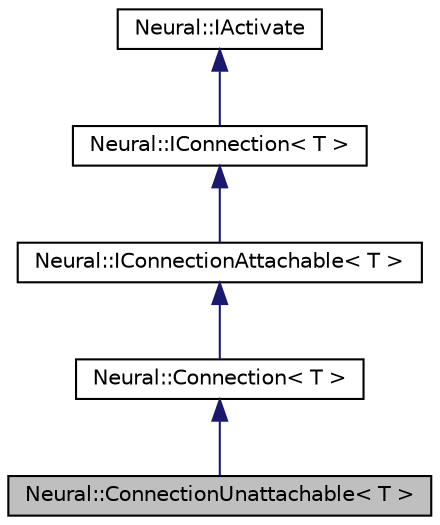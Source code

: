 digraph G
{
  edge [fontname="Helvetica",fontsize="10",labelfontname="Helvetica",labelfontsize="10"];
  node [fontname="Helvetica",fontsize="10",shape=record];
  Node1 [label="Neural::ConnectionUnattachable\< T \>",height=0.2,width=0.4,color="black", fillcolor="grey75", style="filled" fontcolor="black"];
  Node2 -> Node1 [dir=back,color="midnightblue",fontsize="10",style="solid"];
  Node2 [label="Neural::Connection\< T \>",height=0.2,width=0.4,color="black", fillcolor="white", style="filled",URL="$class_neural_1_1_connection.html"];
  Node3 -> Node2 [dir=back,color="midnightblue",fontsize="10",style="solid"];
  Node3 [label="Neural::IConnectionAttachable\< T \>",height=0.2,width=0.4,color="black", fillcolor="white", style="filled",URL="$class_neural_1_1_i_connection_attachable.html"];
  Node4 -> Node3 [dir=back,color="midnightblue",fontsize="10",style="solid"];
  Node4 [label="Neural::IConnection\< T \>",height=0.2,width=0.4,color="black", fillcolor="white", style="filled",URL="$class_neural_1_1_i_connection.html"];
  Node5 -> Node4 [dir=back,color="midnightblue",fontsize="10",style="solid"];
  Node5 [label="Neural::IActivate",height=0.2,width=0.4,color="black", fillcolor="white", style="filled",URL="$class_neural_1_1_i_activate.html"];
}
